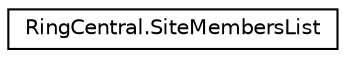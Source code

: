 digraph "Graphical Class Hierarchy"
{
 // LATEX_PDF_SIZE
  edge [fontname="Helvetica",fontsize="10",labelfontname="Helvetica",labelfontsize="10"];
  node [fontname="Helvetica",fontsize="10",shape=record];
  rankdir="LR";
  Node0 [label="RingCentral.SiteMembersList",height=0.2,width=0.4,color="black", fillcolor="white", style="filled",URL="$classRingCentral_1_1SiteMembersList.html",tooltip=" "];
}
